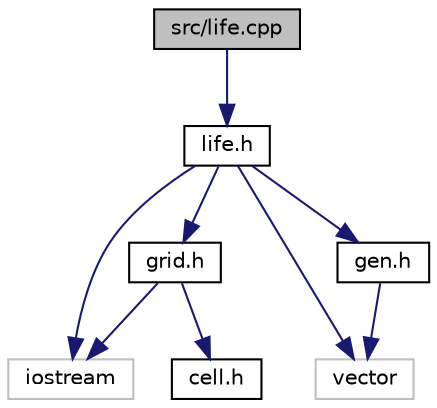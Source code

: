 digraph "src/life.cpp"
{
  edge [fontname="Helvetica",fontsize="10",labelfontname="Helvetica",labelfontsize="10"];
  node [fontname="Helvetica",fontsize="10",shape=record];
  Node1 [label="src/life.cpp",height=0.2,width=0.4,color="black", fillcolor="grey75", style="filled", fontcolor="black"];
  Node1 -> Node2 [color="midnightblue",fontsize="10",style="solid",fontname="Helvetica"];
  Node2 [label="life.h",height=0.2,width=0.4,color="black", fillcolor="white", style="filled",URL="$life_8h.html"];
  Node2 -> Node3 [color="midnightblue",fontsize="10",style="solid",fontname="Helvetica"];
  Node3 [label="iostream",height=0.2,width=0.4,color="grey75", fillcolor="white", style="filled"];
  Node2 -> Node4 [color="midnightblue",fontsize="10",style="solid",fontname="Helvetica"];
  Node4 [label="vector",height=0.2,width=0.4,color="grey75", fillcolor="white", style="filled"];
  Node2 -> Node5 [color="midnightblue",fontsize="10",style="solid",fontname="Helvetica"];
  Node5 [label="grid.h",height=0.2,width=0.4,color="black", fillcolor="white", style="filled",URL="$grid_8h.html"];
  Node5 -> Node3 [color="midnightblue",fontsize="10",style="solid",fontname="Helvetica"];
  Node5 -> Node6 [color="midnightblue",fontsize="10",style="solid",fontname="Helvetica"];
  Node6 [label="cell.h",height=0.2,width=0.4,color="black", fillcolor="white", style="filled",URL="$cell_8h.html"];
  Node2 -> Node7 [color="midnightblue",fontsize="10",style="solid",fontname="Helvetica"];
  Node7 [label="gen.h",height=0.2,width=0.4,color="black", fillcolor="white", style="filled",URL="$gen_8h.html"];
  Node7 -> Node4 [color="midnightblue",fontsize="10",style="solid",fontname="Helvetica"];
}
